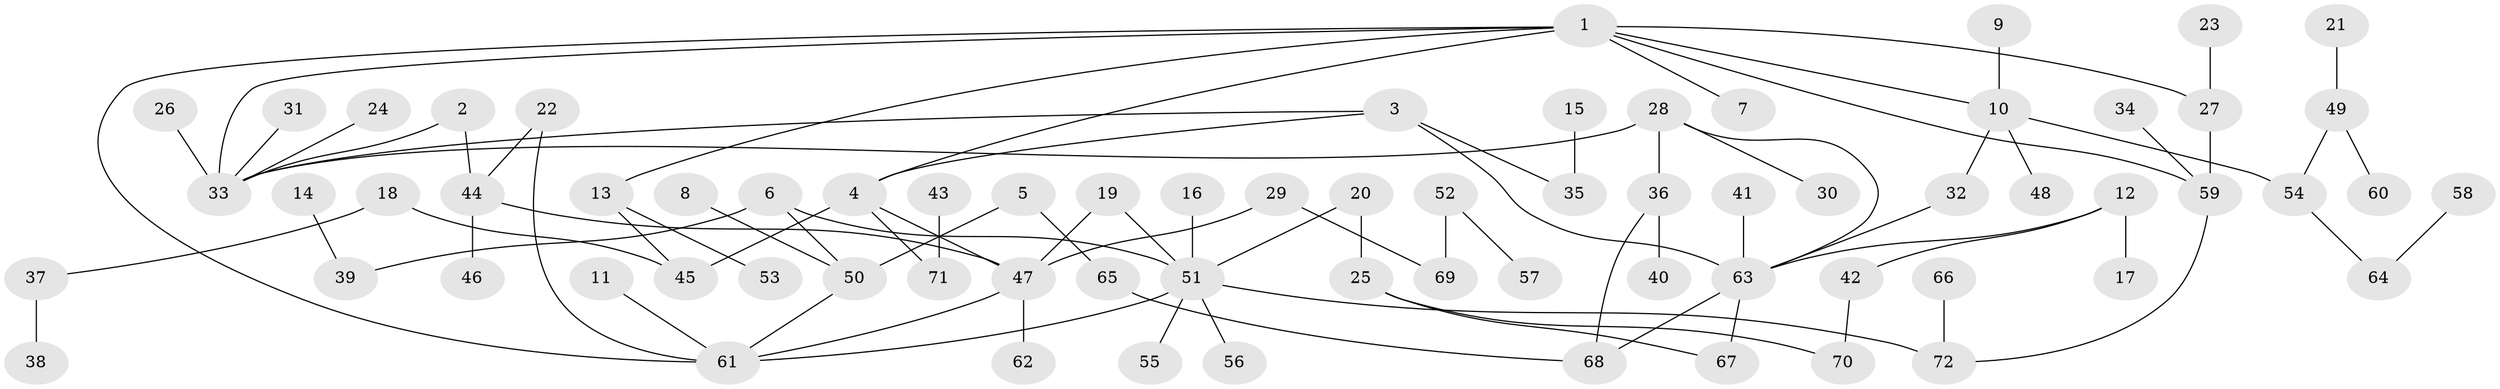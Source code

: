// original degree distribution, {3: 0.20833333333333334, 7: 0.013888888888888888, 8: 0.006944444444444444, 2: 0.2847222222222222, 6: 0.027777777777777776, 4: 0.05555555555555555, 5: 0.013888888888888888, 1: 0.3888888888888889}
// Generated by graph-tools (version 1.1) at 2025/49/03/09/25 03:49:15]
// undirected, 72 vertices, 86 edges
graph export_dot {
graph [start="1"]
  node [color=gray90,style=filled];
  1;
  2;
  3;
  4;
  5;
  6;
  7;
  8;
  9;
  10;
  11;
  12;
  13;
  14;
  15;
  16;
  17;
  18;
  19;
  20;
  21;
  22;
  23;
  24;
  25;
  26;
  27;
  28;
  29;
  30;
  31;
  32;
  33;
  34;
  35;
  36;
  37;
  38;
  39;
  40;
  41;
  42;
  43;
  44;
  45;
  46;
  47;
  48;
  49;
  50;
  51;
  52;
  53;
  54;
  55;
  56;
  57;
  58;
  59;
  60;
  61;
  62;
  63;
  64;
  65;
  66;
  67;
  68;
  69;
  70;
  71;
  72;
  1 -- 4 [weight=1.0];
  1 -- 7 [weight=1.0];
  1 -- 10 [weight=1.0];
  1 -- 13 [weight=1.0];
  1 -- 27 [weight=1.0];
  1 -- 33 [weight=1.0];
  1 -- 59 [weight=1.0];
  1 -- 61 [weight=1.0];
  2 -- 33 [weight=1.0];
  2 -- 44 [weight=1.0];
  3 -- 4 [weight=1.0];
  3 -- 33 [weight=1.0];
  3 -- 35 [weight=1.0];
  3 -- 63 [weight=1.0];
  4 -- 45 [weight=1.0];
  4 -- 47 [weight=1.0];
  4 -- 71 [weight=1.0];
  5 -- 50 [weight=1.0];
  5 -- 65 [weight=1.0];
  6 -- 39 [weight=1.0];
  6 -- 50 [weight=1.0];
  6 -- 51 [weight=1.0];
  8 -- 50 [weight=1.0];
  9 -- 10 [weight=1.0];
  10 -- 32 [weight=1.0];
  10 -- 48 [weight=1.0];
  10 -- 54 [weight=1.0];
  11 -- 61 [weight=1.0];
  12 -- 17 [weight=1.0];
  12 -- 42 [weight=1.0];
  12 -- 63 [weight=1.0];
  13 -- 45 [weight=1.0];
  13 -- 53 [weight=1.0];
  14 -- 39 [weight=1.0];
  15 -- 35 [weight=1.0];
  16 -- 51 [weight=1.0];
  18 -- 37 [weight=1.0];
  18 -- 45 [weight=1.0];
  19 -- 47 [weight=1.0];
  19 -- 51 [weight=1.0];
  20 -- 25 [weight=1.0];
  20 -- 51 [weight=1.0];
  21 -- 49 [weight=1.0];
  22 -- 44 [weight=1.0];
  22 -- 61 [weight=1.0];
  23 -- 27 [weight=1.0];
  24 -- 33 [weight=1.0];
  25 -- 67 [weight=1.0];
  25 -- 70 [weight=1.0];
  26 -- 33 [weight=1.0];
  27 -- 59 [weight=1.0];
  28 -- 30 [weight=1.0];
  28 -- 33 [weight=1.0];
  28 -- 36 [weight=1.0];
  28 -- 63 [weight=1.0];
  29 -- 47 [weight=1.0];
  29 -- 69 [weight=1.0];
  31 -- 33 [weight=1.0];
  32 -- 63 [weight=1.0];
  34 -- 59 [weight=1.0];
  36 -- 40 [weight=1.0];
  36 -- 68 [weight=1.0];
  37 -- 38 [weight=1.0];
  41 -- 63 [weight=1.0];
  42 -- 70 [weight=1.0];
  43 -- 71 [weight=1.0];
  44 -- 46 [weight=1.0];
  44 -- 47 [weight=1.0];
  47 -- 61 [weight=1.0];
  47 -- 62 [weight=1.0];
  49 -- 54 [weight=1.0];
  49 -- 60 [weight=1.0];
  50 -- 61 [weight=1.0];
  51 -- 55 [weight=1.0];
  51 -- 56 [weight=1.0];
  51 -- 61 [weight=1.0];
  51 -- 72 [weight=1.0];
  52 -- 57 [weight=1.0];
  52 -- 69 [weight=1.0];
  54 -- 64 [weight=1.0];
  58 -- 64 [weight=1.0];
  59 -- 72 [weight=1.0];
  63 -- 67 [weight=1.0];
  63 -- 68 [weight=1.0];
  65 -- 68 [weight=1.0];
  66 -- 72 [weight=1.0];
}
